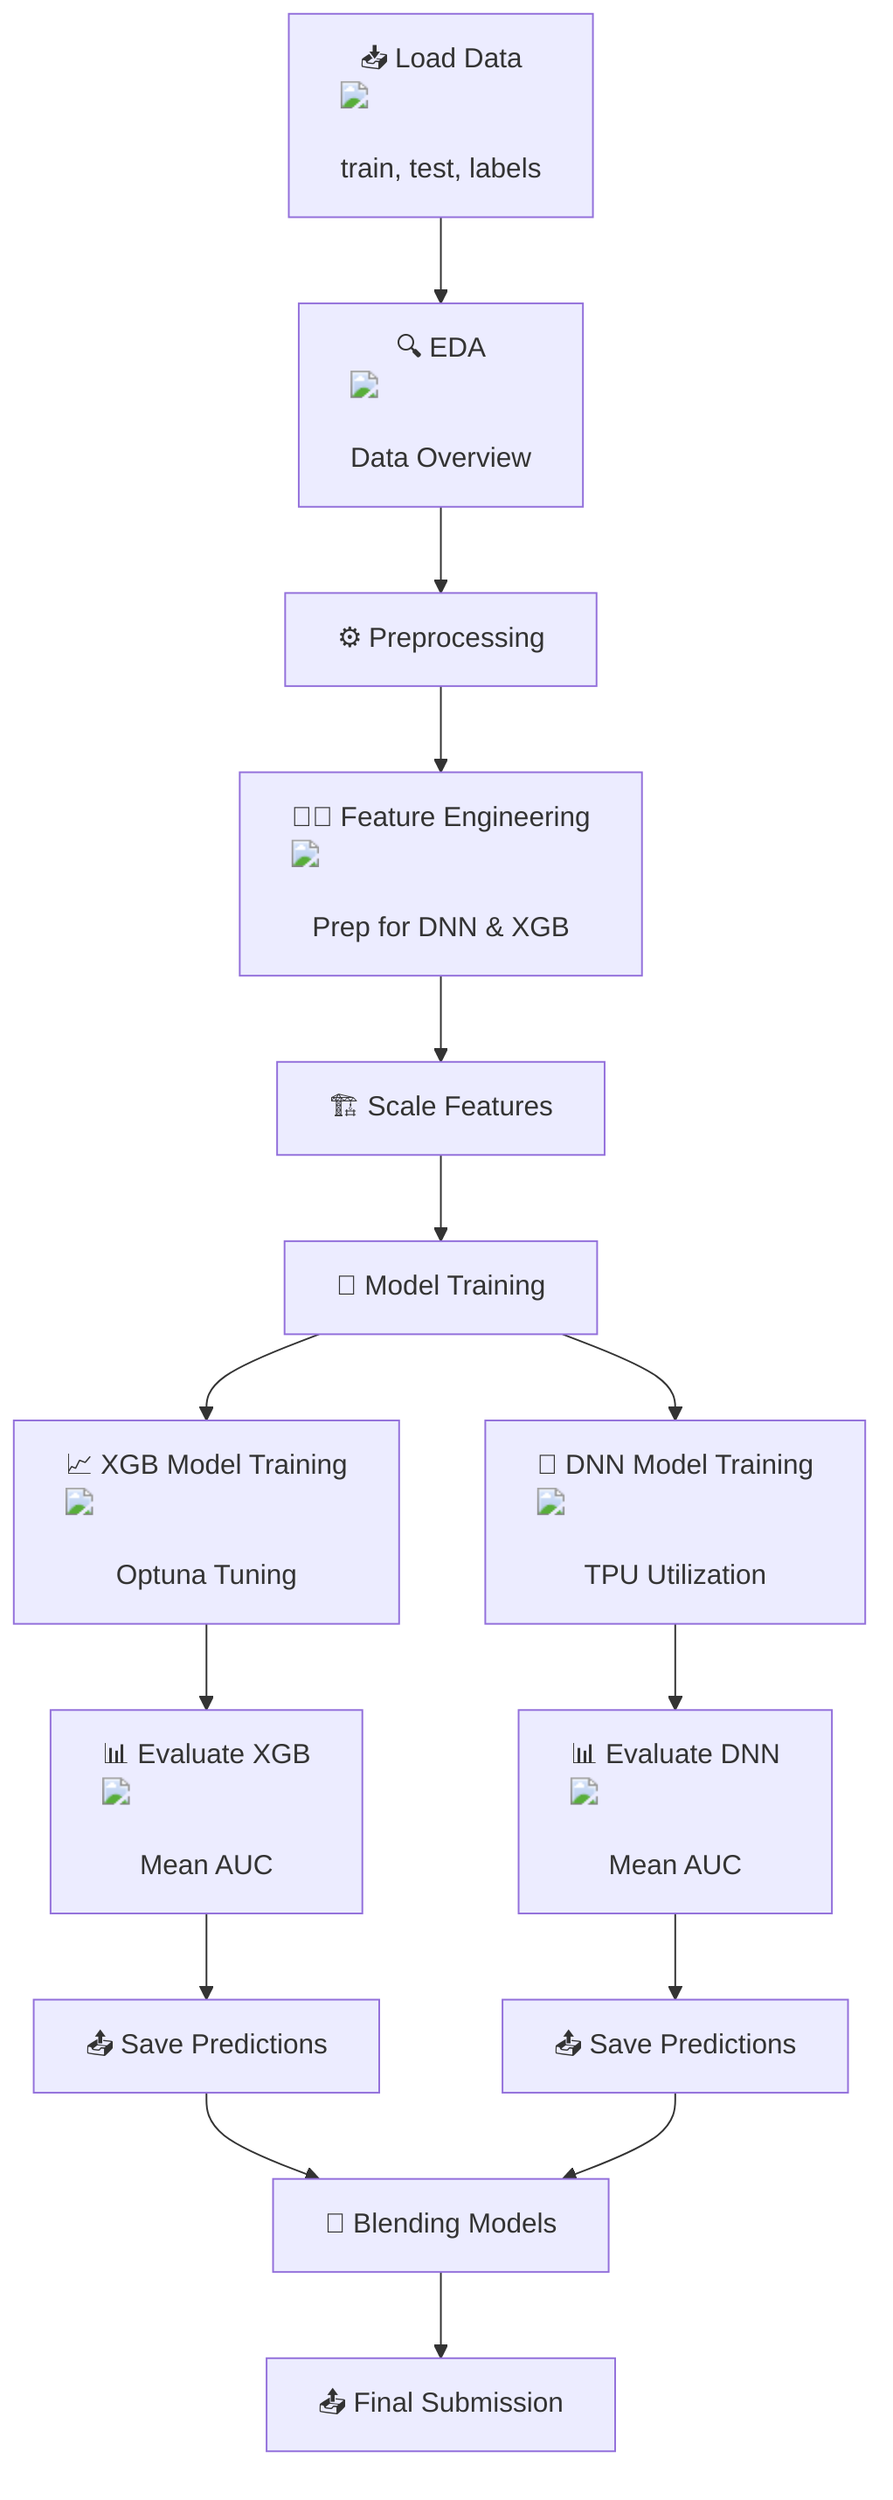 flowchart TD
    A["📥 Load Data <img src='file.svg'/> <br/> train, test, labels"] --> B["🔍 EDA <img src='boxplot_template.svg'/> <br/> Data Overview"]
    B --> C["⚙️ Preprocessing"]
    C --> D["🧑‍💻 Feature Engineering <img src='column_split.svg'/> <br/> Prep for DNN & XGB"]
    D --> E["🏗️ Scale Features"]
    E --> F["🧪 Model Training"]
    F --> G1["📈 XGB Model Training <img src='brain.svg'/> <br/> Optuna Tuning"]
    G1 --> H1["📊 Evaluate XGB <img src='scatter_plot_template.svg'/> <br/> Mean AUC"]
    H1 --> I["📤 Save Predictions"]
    F --> G2["🔬 DNN Model Training <img src='brain.svg'/> <br/> TPU Utilization"]
    G2 --> H2["📊 Evaluate DNN <img src='scatter_plot_template.svg'/> <br/> Mean AUC"]
    H2 --> J["📤 Save Predictions"]
    I --> K["🔁 Blending Models"]
    J --> K
    K --> L["📤 Final Submission"]